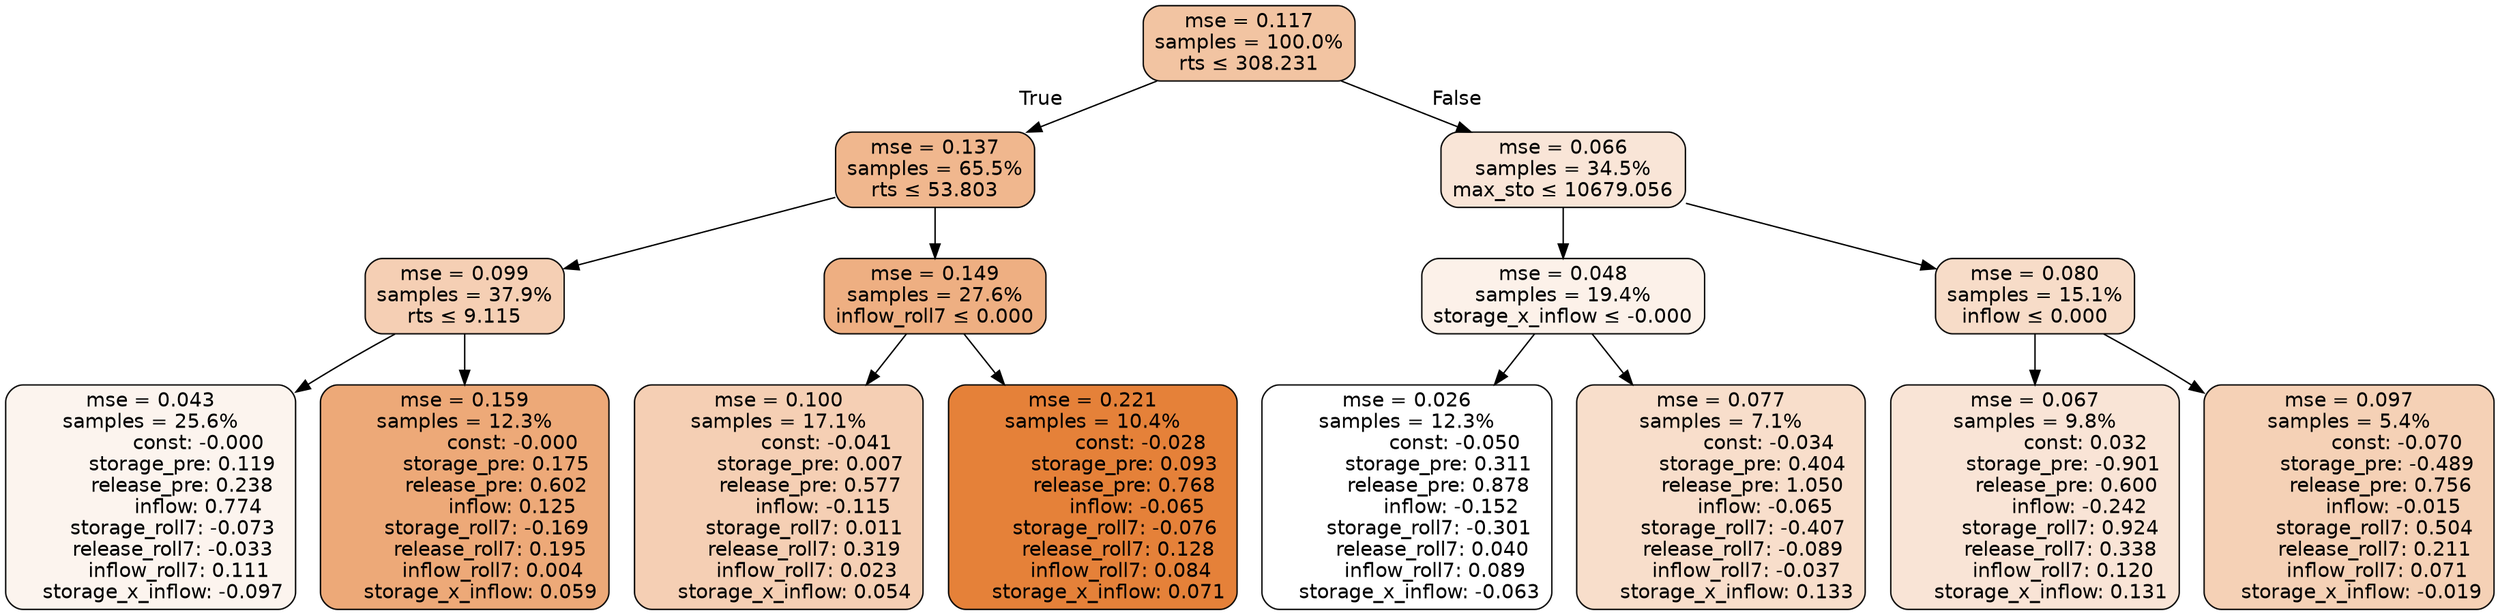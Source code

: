digraph tree {
bgcolor="transparent"
node [shape=rectangle, style="filled, rounded", color="black", fontname=helvetica] ;
edge [fontname=helvetica] ;
	"0" [label="mse = 0.117
samples = 100.0%
rts &le; 308.231", fillcolor="#f2c4a2"]
	"1" [label="mse = 0.137
samples = 65.5%
rts &le; 53.803", fillcolor="#f0b78e"]
	"2" [label="mse = 0.099
samples = 37.9%
rts &le; 9.115", fillcolor="#f5cfb4"]
	"3" [label="mse = 0.043
samples = 25.6%
               const: -0.000
          storage_pre: 0.119
          release_pre: 0.238
               inflow: 0.774
       storage_roll7: -0.073
       release_roll7: -0.033
         inflow_roll7: 0.111
    storage_x_inflow: -0.097", fillcolor="#fcf4ee"]
	"4" [label="mse = 0.159
samples = 12.3%
               const: -0.000
          storage_pre: 0.175
          release_pre: 0.602
               inflow: 0.125
       storage_roll7: -0.169
        release_roll7: 0.195
         inflow_roll7: 0.004
     storage_x_inflow: 0.059", fillcolor="#eda978"]
	"5" [label="mse = 0.149
samples = 27.6%
inflow_roll7 &le; 0.000", fillcolor="#eeaf82"]
	"6" [label="mse = 0.100
samples = 17.1%
               const: -0.041
          storage_pre: 0.007
          release_pre: 0.577
              inflow: -0.115
        storage_roll7: 0.011
        release_roll7: 0.319
         inflow_roll7: 0.023
     storage_x_inflow: 0.054", fillcolor="#f5cfb4"]
	"7" [label="mse = 0.221
samples = 10.4%
               const: -0.028
          storage_pre: 0.093
          release_pre: 0.768
              inflow: -0.065
       storage_roll7: -0.076
        release_roll7: 0.128
         inflow_roll7: 0.084
     storage_x_inflow: 0.071", fillcolor="#e58139"]
	"8" [label="mse = 0.066
samples = 34.5%
max_sto &le; 10679.056", fillcolor="#f9e5d7"]
	"9" [label="mse = 0.048
samples = 19.4%
storage_x_inflow &le; -0.000", fillcolor="#fcf1e9"]
	"10" [label="mse = 0.026
samples = 12.3%
               const: -0.050
          storage_pre: 0.311
          release_pre: 0.878
              inflow: -0.152
       storage_roll7: -0.301
        release_roll7: 0.040
         inflow_roll7: 0.089
    storage_x_inflow: -0.063", fillcolor="#ffffff"]
	"11" [label="mse = 0.077
samples = 7.1%
               const: -0.034
          storage_pre: 0.404
          release_pre: 1.050
              inflow: -0.065
       storage_roll7: -0.407
       release_roll7: -0.089
        inflow_roll7: -0.037
     storage_x_inflow: 0.133", fillcolor="#f8decb"]
	"12" [label="mse = 0.080
samples = 15.1%
inflow &le; 0.000", fillcolor="#f7dcc8"]
	"13" [label="mse = 0.067
samples = 9.8%
                const: 0.032
         storage_pre: -0.901
          release_pre: 0.600
              inflow: -0.242
        storage_roll7: 0.924
        release_roll7: 0.338
         inflow_roll7: 0.120
     storage_x_inflow: 0.131", fillcolor="#f9e4d6"]
	"14" [label="mse = 0.097
samples = 5.4%
               const: -0.070
         storage_pre: -0.489
          release_pre: 0.756
              inflow: -0.015
        storage_roll7: 0.504
        release_roll7: 0.211
         inflow_roll7: 0.071
    storage_x_inflow: -0.019", fillcolor="#f5d1b6"]

	"0" -> "1" [labeldistance=2.5, labelangle=45, headlabel="True"]
	"1" -> "2"
	"2" -> "3"
	"2" -> "4"
	"1" -> "5"
	"5" -> "6"
	"5" -> "7"
	"0" -> "8" [labeldistance=2.5, labelangle=-45, headlabel="False"]
	"8" -> "9"
	"9" -> "10"
	"9" -> "11"
	"8" -> "12"
	"12" -> "13"
	"12" -> "14"
}